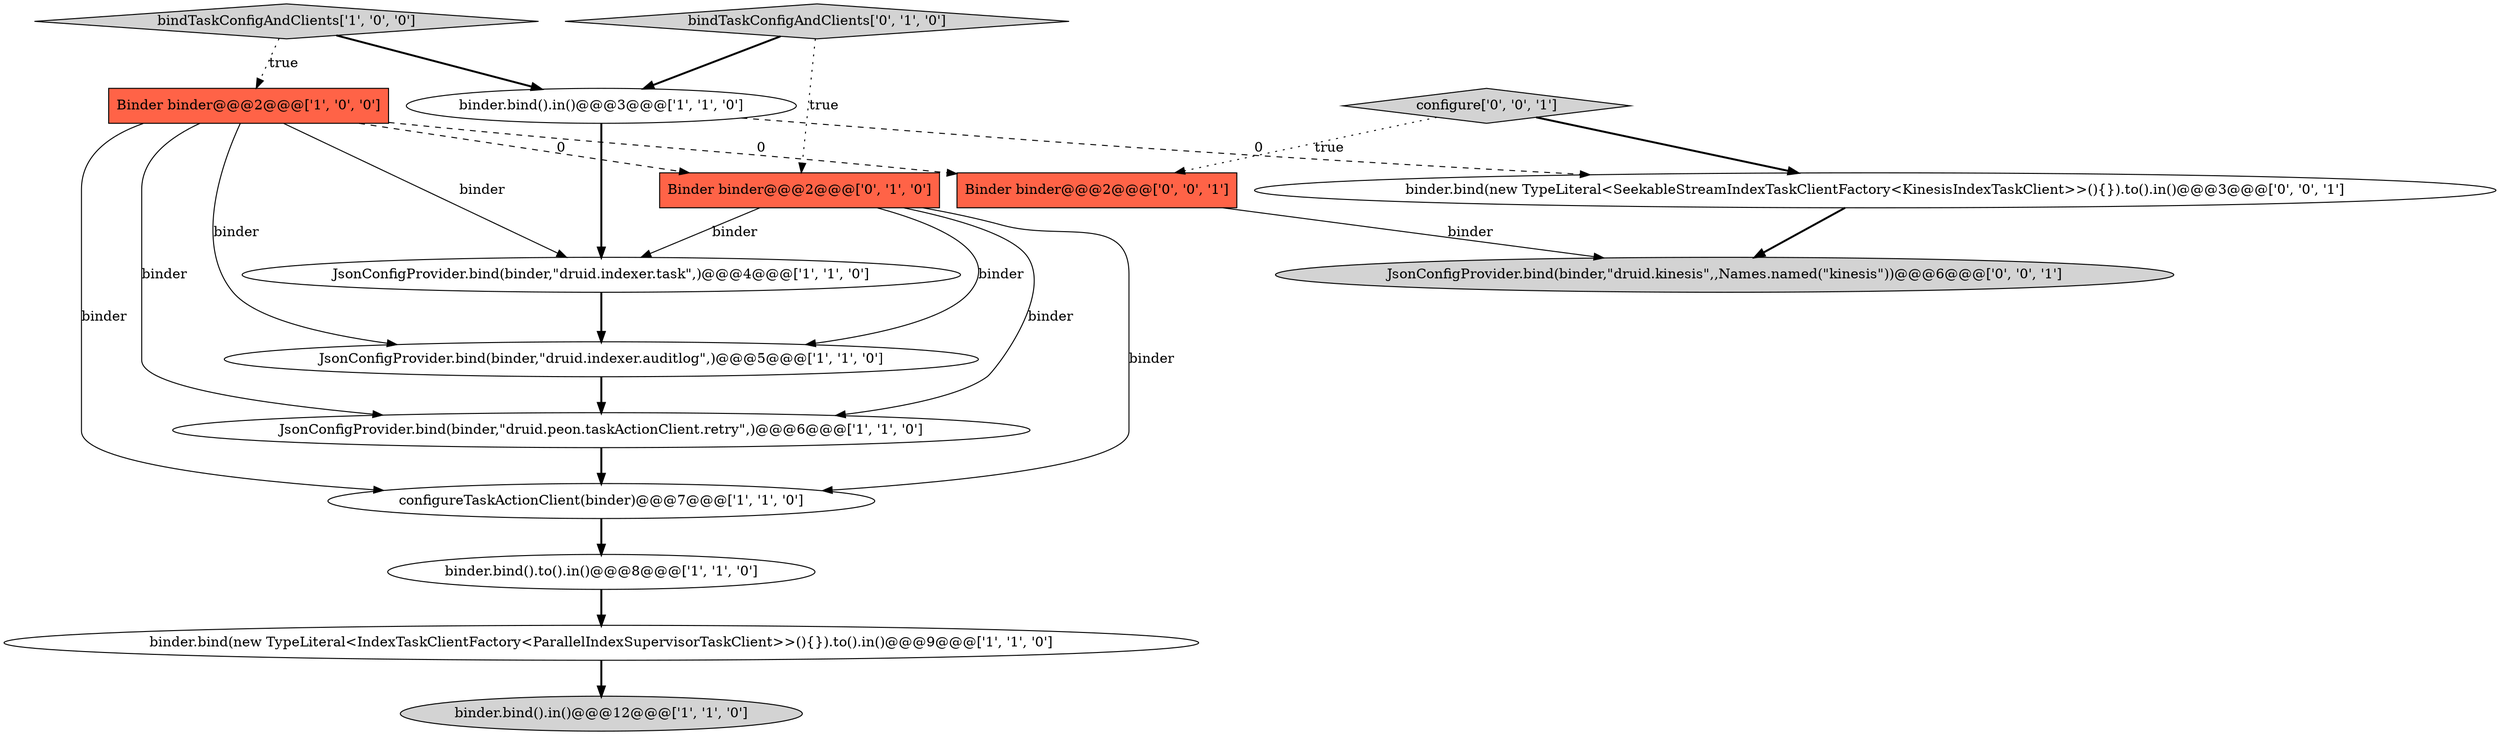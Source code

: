digraph {
6 [style = filled, label = "Binder binder@@@2@@@['1', '0', '0']", fillcolor = tomato, shape = box image = "AAA1AAABBB1BBB"];
2 [style = filled, label = "binder.bind(new TypeLiteral<IndexTaskClientFactory<ParallelIndexSupervisorTaskClient>>(){}).to().in()@@@9@@@['1', '1', '0']", fillcolor = white, shape = ellipse image = "AAA0AAABBB1BBB"];
8 [style = filled, label = "JsonConfigProvider.bind(binder,\"druid.indexer.task\",)@@@4@@@['1', '1', '0']", fillcolor = white, shape = ellipse image = "AAA0AAABBB1BBB"];
11 [style = filled, label = "Binder binder@@@2@@@['0', '1', '0']", fillcolor = tomato, shape = box image = "AAA1AAABBB2BBB"];
1 [style = filled, label = "JsonConfigProvider.bind(binder,\"druid.peon.taskActionClient.retry\",)@@@6@@@['1', '1', '0']", fillcolor = white, shape = ellipse image = "AAA0AAABBB1BBB"];
13 [style = filled, label = "binder.bind(new TypeLiteral<SeekableStreamIndexTaskClientFactory<KinesisIndexTaskClient>>(){}).to().in()@@@3@@@['0', '0', '1']", fillcolor = white, shape = ellipse image = "AAA0AAABBB3BBB"];
3 [style = filled, label = "JsonConfigProvider.bind(binder,\"druid.indexer.auditlog\",)@@@5@@@['1', '1', '0']", fillcolor = white, shape = ellipse image = "AAA0AAABBB1BBB"];
14 [style = filled, label = "configure['0', '0', '1']", fillcolor = lightgray, shape = diamond image = "AAA0AAABBB3BBB"];
5 [style = filled, label = "configureTaskActionClient(binder)@@@7@@@['1', '1', '0']", fillcolor = white, shape = ellipse image = "AAA0AAABBB1BBB"];
9 [style = filled, label = "binder.bind().in()@@@3@@@['1', '1', '0']", fillcolor = white, shape = ellipse image = "AAA0AAABBB1BBB"];
4 [style = filled, label = "bindTaskConfigAndClients['1', '0', '0']", fillcolor = lightgray, shape = diamond image = "AAA0AAABBB1BBB"];
15 [style = filled, label = "JsonConfigProvider.bind(binder,\"druid.kinesis\",,Names.named(\"kinesis\"))@@@6@@@['0', '0', '1']", fillcolor = lightgray, shape = ellipse image = "AAA0AAABBB3BBB"];
12 [style = filled, label = "Binder binder@@@2@@@['0', '0', '1']", fillcolor = tomato, shape = box image = "AAA0AAABBB3BBB"];
10 [style = filled, label = "bindTaskConfigAndClients['0', '1', '0']", fillcolor = lightgray, shape = diamond image = "AAA0AAABBB2BBB"];
0 [style = filled, label = "binder.bind().to().in()@@@8@@@['1', '1', '0']", fillcolor = white, shape = ellipse image = "AAA0AAABBB1BBB"];
7 [style = filled, label = "binder.bind().in()@@@12@@@['1', '1', '0']", fillcolor = lightgray, shape = ellipse image = "AAA0AAABBB1BBB"];
6->8 [style = solid, label="binder"];
1->5 [style = bold, label=""];
4->9 [style = bold, label=""];
4->6 [style = dotted, label="true"];
11->5 [style = solid, label="binder"];
11->3 [style = solid, label="binder"];
14->12 [style = dotted, label="true"];
3->1 [style = bold, label=""];
0->2 [style = bold, label=""];
8->3 [style = bold, label=""];
6->11 [style = dashed, label="0"];
11->8 [style = solid, label="binder"];
9->8 [style = bold, label=""];
11->1 [style = solid, label="binder"];
6->5 [style = solid, label="binder"];
6->12 [style = dashed, label="0"];
6->1 [style = solid, label="binder"];
5->0 [style = bold, label=""];
6->3 [style = solid, label="binder"];
10->11 [style = dotted, label="true"];
9->13 [style = dashed, label="0"];
10->9 [style = bold, label=""];
13->15 [style = bold, label=""];
2->7 [style = bold, label=""];
14->13 [style = bold, label=""];
12->15 [style = solid, label="binder"];
}
